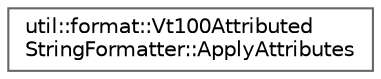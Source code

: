 digraph "Graphical Class Hierarchy"
{
 // LATEX_PDF_SIZE
  bgcolor="transparent";
  edge [fontname=Helvetica,fontsize=10,labelfontname=Helvetica,labelfontsize=10];
  node [fontname=Helvetica,fontsize=10,shape=box,height=0.2,width=0.4];
  rankdir="LR";
  Node0 [id="Node000000",label="util::format::Vt100Attributed\lStringFormatter::ApplyAttributes",height=0.2,width=0.4,color="grey40", fillcolor="white", style="filled",URL="$d4/d7a/classutil_1_1format_1_1Vt100AttributedStringFormatter_1_1ApplyAttributes.html",tooltip=" "];
}
